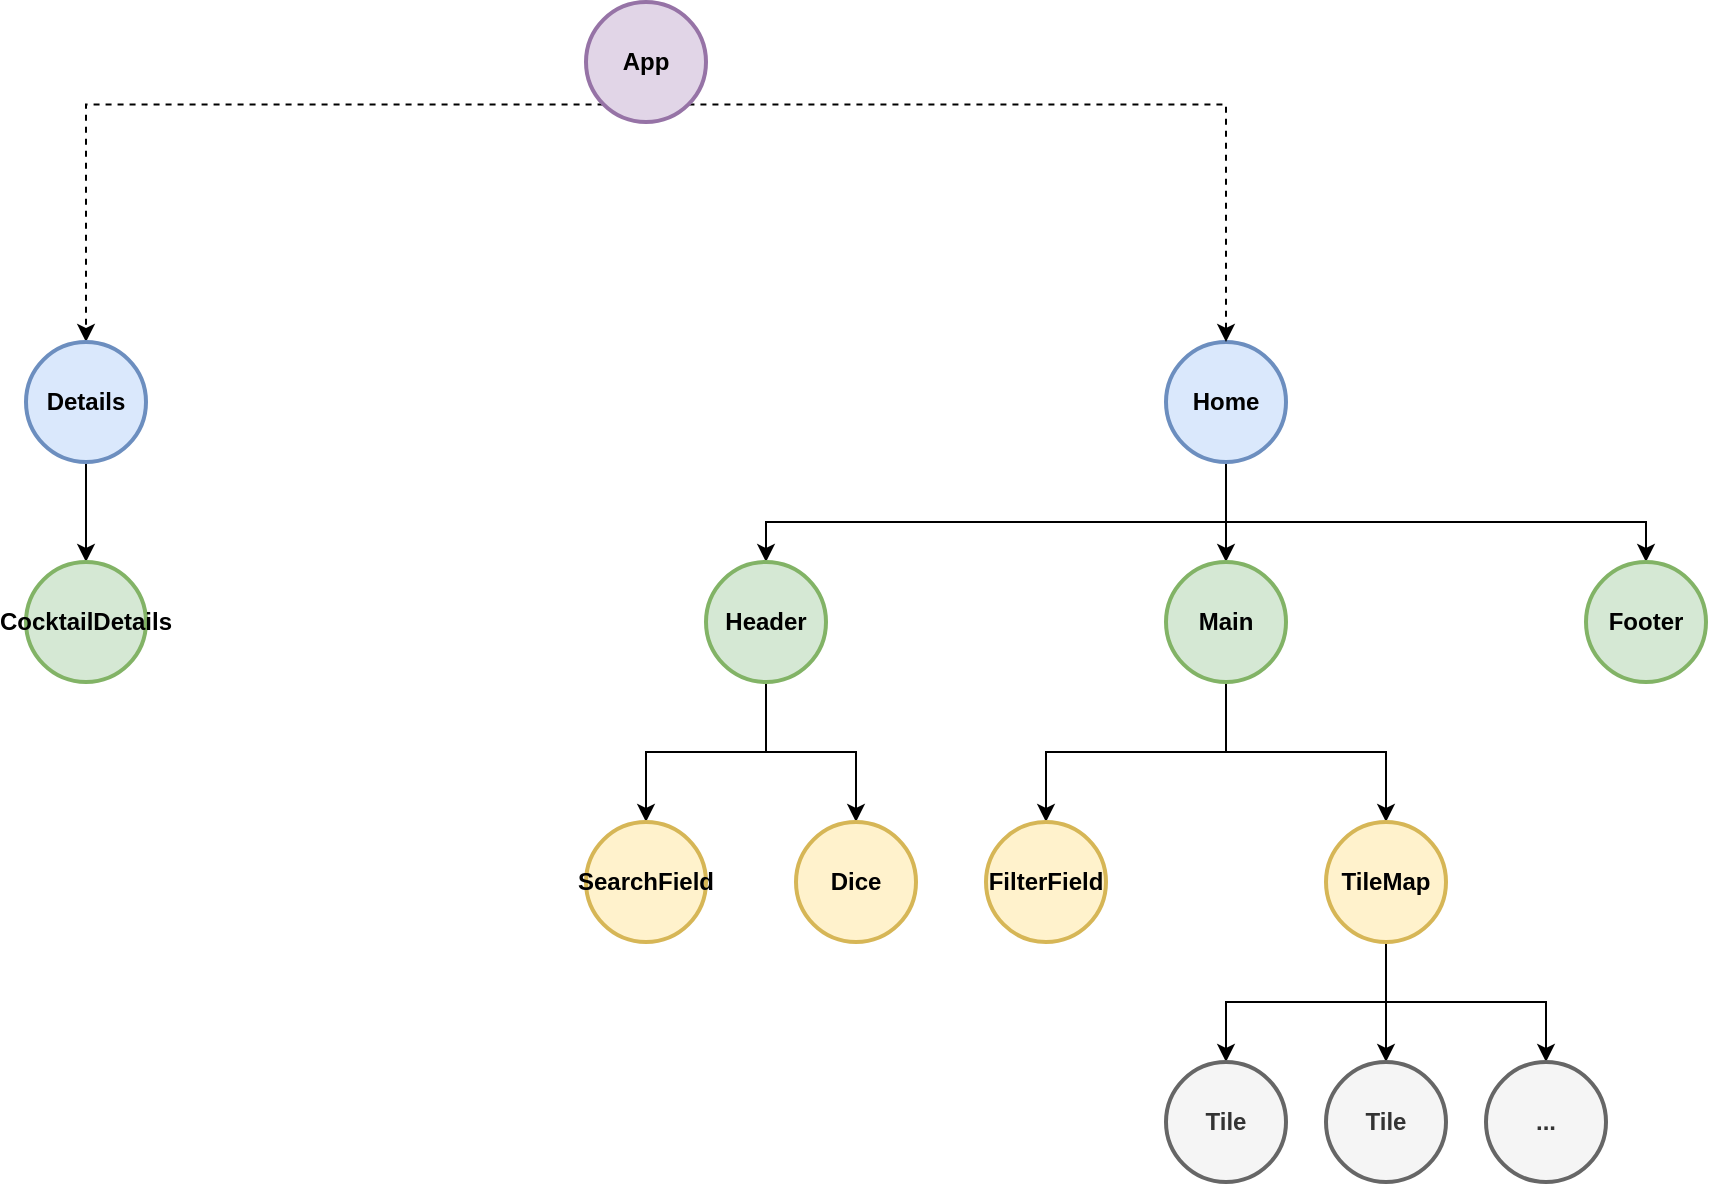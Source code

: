 <mxfile version="14.8.0" type="device"><diagram id="aU-4sKHkMuh8YpocIdmV" name="Page-1"><mxGraphModel dx="1829" dy="1033" grid="1" gridSize="10" guides="1" tooltips="1" connect="1" arrows="1" fold="1" page="1" pageScale="1" pageWidth="1169" pageHeight="827" math="0" shadow="0"><root><mxCell id="0"/><mxCell id="1" parent="0"/><mxCell id="IPrUr91XFWk9jPRtSUOE-4" style="edgeStyle=orthogonalEdgeStyle;rounded=0;orthogonalLoop=1;jettySize=auto;html=1;exitX=0.5;exitY=1;exitDx=0;exitDy=0;entryX=0.5;entryY=0;entryDx=0;entryDy=0;" edge="1" parent="1" source="G2DoAYYb89RjoAaZ3tUu-1" target="G2DoAYYb89RjoAaZ3tUu-4"><mxGeometry relative="1" as="geometry"/></mxCell><mxCell id="IPrUr91XFWk9jPRtSUOE-14" style="edgeStyle=orthogonalEdgeStyle;rounded=0;orthogonalLoop=1;jettySize=auto;html=1;exitX=0.5;exitY=1;exitDx=0;exitDy=0;entryX=0.5;entryY=0;entryDx=0;entryDy=0;" edge="1" parent="1" source="G2DoAYYb89RjoAaZ3tUu-1" target="G2DoAYYb89RjoAaZ3tUu-2"><mxGeometry relative="1" as="geometry"><Array as="points"><mxPoint x="885" y="290"/><mxPoint x="665" y="290"/></Array></mxGeometry></mxCell><mxCell id="IPrUr91XFWk9jPRtSUOE-15" style="edgeStyle=orthogonalEdgeStyle;rounded=0;orthogonalLoop=1;jettySize=auto;html=1;exitX=0.5;exitY=1;exitDx=0;exitDy=0;entryX=0.5;entryY=0;entryDx=0;entryDy=0;" edge="1" parent="1" source="G2DoAYYb89RjoAaZ3tUu-1" target="G2DoAYYb89RjoAaZ3tUu-3"><mxGeometry relative="1" as="geometry"><Array as="points"><mxPoint x="885" y="290"/><mxPoint x="1095" y="290"/></Array></mxGeometry></mxCell><mxCell id="G2DoAYYb89RjoAaZ3tUu-1" value="Home" style="ellipse;whiteSpace=wrap;html=1;fillColor=#dae8fc;strokeColor=#6c8ebf;fontSize=12;fontStyle=1;strokeWidth=2;" parent="1" vertex="1"><mxGeometry x="860" y="200" width="60" height="60" as="geometry"/></mxCell><mxCell id="IPrUr91XFWk9jPRtSUOE-2" style="edgeStyle=orthogonalEdgeStyle;rounded=0;orthogonalLoop=1;jettySize=auto;html=1;exitX=0.5;exitY=1;exitDx=0;exitDy=0;entryX=0.5;entryY=0;entryDx=0;entryDy=0;" edge="1" parent="1" source="G2DoAYYb89RjoAaZ3tUu-2" target="G2DoAYYb89RjoAaZ3tUu-17"><mxGeometry relative="1" as="geometry"/></mxCell><mxCell id="IPrUr91XFWk9jPRtSUOE-3" style="edgeStyle=orthogonalEdgeStyle;rounded=0;orthogonalLoop=1;jettySize=auto;html=1;exitX=0.5;exitY=1;exitDx=0;exitDy=0;entryX=0.5;entryY=0;entryDx=0;entryDy=0;" edge="1" parent="1" source="G2DoAYYb89RjoAaZ3tUu-2" target="G2DoAYYb89RjoAaZ3tUu-23"><mxGeometry relative="1" as="geometry"/></mxCell><mxCell id="G2DoAYYb89RjoAaZ3tUu-2" value="Header" style="ellipse;whiteSpace=wrap;html=1;fillColor=#d5e8d4;strokeColor=#82b366;fontSize=12;fontStyle=1;strokeWidth=2;" parent="1" vertex="1"><mxGeometry x="630" y="310" width="60" height="60" as="geometry"/></mxCell><mxCell id="G2DoAYYb89RjoAaZ3tUu-3" value="Footer" style="ellipse;whiteSpace=wrap;html=1;fillColor=#d5e8d4;strokeColor=#82b366;fontSize=12;fontStyle=1;strokeWidth=2;" parent="1" vertex="1"><mxGeometry x="1070" y="310" width="60" height="60" as="geometry"/></mxCell><mxCell id="IPrUr91XFWk9jPRtSUOE-12" style="edgeStyle=orthogonalEdgeStyle;rounded=0;orthogonalLoop=1;jettySize=auto;html=1;exitX=0.5;exitY=1;exitDx=0;exitDy=0;entryX=0.5;entryY=0;entryDx=0;entryDy=0;" edge="1" parent="1" source="G2DoAYYb89RjoAaZ3tUu-4" target="G2DoAYYb89RjoAaZ3tUu-5"><mxGeometry relative="1" as="geometry"/></mxCell><mxCell id="IPrUr91XFWk9jPRtSUOE-13" style="edgeStyle=orthogonalEdgeStyle;rounded=0;orthogonalLoop=1;jettySize=auto;html=1;exitX=0.5;exitY=1;exitDx=0;exitDy=0;entryX=0.5;entryY=0;entryDx=0;entryDy=0;" edge="1" parent="1" source="G2DoAYYb89RjoAaZ3tUu-4" target="G2DoAYYb89RjoAaZ3tUu-6"><mxGeometry relative="1" as="geometry"/></mxCell><mxCell id="G2DoAYYb89RjoAaZ3tUu-4" value="Main" style="ellipse;whiteSpace=wrap;html=1;fillColor=#d5e8d4;strokeColor=#82b366;fontSize=12;fontStyle=1;strokeWidth=2;" parent="1" vertex="1"><mxGeometry x="860" y="310" width="60" height="60" as="geometry"/></mxCell><mxCell id="G2DoAYYb89RjoAaZ3tUu-5" value="FilterField" style="ellipse;whiteSpace=wrap;html=1;fillColor=#fff2cc;strokeColor=#d6b656;fontSize=12;fontStyle=1;strokeWidth=2;" parent="1" vertex="1"><mxGeometry x="770" y="440" width="60" height="60" as="geometry"/></mxCell><mxCell id="IPrUr91XFWk9jPRtSUOE-18" style="edgeStyle=orthogonalEdgeStyle;rounded=0;orthogonalLoop=1;jettySize=auto;html=1;exitX=0.5;exitY=1;exitDx=0;exitDy=0;entryX=0.5;entryY=0;entryDx=0;entryDy=0;fontSize=12;" edge="1" parent="1" source="G2DoAYYb89RjoAaZ3tUu-6" target="IPrUr91XFWk9jPRtSUOE-17"><mxGeometry relative="1" as="geometry"/></mxCell><mxCell id="IPrUr91XFWk9jPRtSUOE-22" style="edgeStyle=orthogonalEdgeStyle;rounded=0;orthogonalLoop=1;jettySize=auto;html=1;exitX=0.5;exitY=1;exitDx=0;exitDy=0;entryX=0.5;entryY=0;entryDx=0;entryDy=0;fontSize=12;" edge="1" parent="1" source="G2DoAYYb89RjoAaZ3tUu-6" target="IPrUr91XFWk9jPRtSUOE-20"><mxGeometry relative="1" as="geometry"/></mxCell><mxCell id="IPrUr91XFWk9jPRtSUOE-23" style="edgeStyle=orthogonalEdgeStyle;rounded=0;orthogonalLoop=1;jettySize=auto;html=1;exitX=0.5;exitY=1;exitDx=0;exitDy=0;entryX=0.5;entryY=0;entryDx=0;entryDy=0;fontSize=12;" edge="1" parent="1" source="G2DoAYYb89RjoAaZ3tUu-6" target="IPrUr91XFWk9jPRtSUOE-21"><mxGeometry relative="1" as="geometry"/></mxCell><mxCell id="G2DoAYYb89RjoAaZ3tUu-6" value="TileMap" style="ellipse;whiteSpace=wrap;html=1;fillColor=#fff2cc;strokeColor=#d6b656;fontSize=12;fontStyle=1;strokeWidth=2;" parent="1" vertex="1"><mxGeometry x="940" y="440" width="60" height="60" as="geometry"/></mxCell><mxCell id="G2DoAYYb89RjoAaZ3tUu-17" value="SearchField" style="ellipse;whiteSpace=wrap;html=1;fillColor=#fff2cc;strokeColor=#d6b656;fontSize=12;fontStyle=1;strokeWidth=2;" parent="1" vertex="1"><mxGeometry x="570" y="440" width="60" height="60" as="geometry"/></mxCell><mxCell id="G2DoAYYb89RjoAaZ3tUu-23" value="Dice" style="ellipse;whiteSpace=wrap;html=1;fillColor=#fff2cc;strokeColor=#d6b656;fontSize=12;fontStyle=1;strokeWidth=2;" parent="1" vertex="1"><mxGeometry x="675" y="440" width="60" height="60" as="geometry"/></mxCell><mxCell id="IPrUr91XFWk9jPRtSUOE-27" style="edgeStyle=orthogonalEdgeStyle;rounded=0;orthogonalLoop=1;jettySize=auto;html=1;exitX=0;exitY=1;exitDx=0;exitDy=0;entryX=0.5;entryY=0;entryDx=0;entryDy=0;fontSize=12;dashed=1;" edge="1" parent="1" source="IPrUr91XFWk9jPRtSUOE-1" target="IPrUr91XFWk9jPRtSUOE-24"><mxGeometry relative="1" as="geometry"/></mxCell><mxCell id="IPrUr91XFWk9jPRtSUOE-28" style="edgeStyle=orthogonalEdgeStyle;rounded=0;orthogonalLoop=1;jettySize=auto;html=1;exitX=1;exitY=1;exitDx=0;exitDy=0;entryX=0.5;entryY=0;entryDx=0;entryDy=0;fontSize=12;dashed=1;" edge="1" parent="1" source="IPrUr91XFWk9jPRtSUOE-1" target="G2DoAYYb89RjoAaZ3tUu-1"><mxGeometry relative="1" as="geometry"/></mxCell><mxCell id="IPrUr91XFWk9jPRtSUOE-1" value="App" style="ellipse;whiteSpace=wrap;html=1;fillColor=#e1d5e7;strokeColor=#9673a6;fontSize=12;fontStyle=1;strokeWidth=2;" vertex="1" parent="1"><mxGeometry x="570" y="30" width="60" height="60" as="geometry"/></mxCell><mxCell id="IPrUr91XFWk9jPRtSUOE-17" value="Tile" style="ellipse;whiteSpace=wrap;html=1;fillColor=#f5f5f5;strokeColor=#666666;fontColor=#333333;fontSize=12;fontStyle=1;strokeWidth=2;" vertex="1" parent="1"><mxGeometry x="860" y="560" width="60" height="60" as="geometry"/></mxCell><mxCell id="IPrUr91XFWk9jPRtSUOE-20" value="Tile" style="ellipse;whiteSpace=wrap;html=1;fillColor=#f5f5f5;strokeColor=#666666;fontColor=#333333;fontSize=12;fontStyle=1;strokeWidth=2;" vertex="1" parent="1"><mxGeometry x="940" y="560" width="60" height="60" as="geometry"/></mxCell><mxCell id="IPrUr91XFWk9jPRtSUOE-21" value="..." style="ellipse;whiteSpace=wrap;html=1;fillColor=#f5f5f5;strokeColor=#666666;fontColor=#333333;fontSize=12;fontStyle=1;strokeWidth=2;" vertex="1" parent="1"><mxGeometry x="1020" y="560" width="60" height="60" as="geometry"/></mxCell><mxCell id="IPrUr91XFWk9jPRtSUOE-26" style="edgeStyle=orthogonalEdgeStyle;rounded=0;orthogonalLoop=1;jettySize=auto;html=1;exitX=0.5;exitY=1;exitDx=0;exitDy=0;entryX=0.5;entryY=0;entryDx=0;entryDy=0;fontSize=12;" edge="1" parent="1" source="IPrUr91XFWk9jPRtSUOE-24" target="IPrUr91XFWk9jPRtSUOE-25"><mxGeometry relative="1" as="geometry"/></mxCell><mxCell id="IPrUr91XFWk9jPRtSUOE-24" value="Details" style="ellipse;whiteSpace=wrap;html=1;fillColor=#dae8fc;strokeColor=#6c8ebf;fontSize=12;fontStyle=1;strokeWidth=2;" vertex="1" parent="1"><mxGeometry x="290" y="200" width="60" height="60" as="geometry"/></mxCell><mxCell id="IPrUr91XFWk9jPRtSUOE-25" value="CocktailDetails" style="ellipse;whiteSpace=wrap;html=1;fillColor=#d5e8d4;strokeColor=#82b366;fontSize=12;fontStyle=1;strokeWidth=2;" vertex="1" parent="1"><mxGeometry x="290" y="310" width="60" height="60" as="geometry"/></mxCell></root></mxGraphModel></diagram></mxfile>
